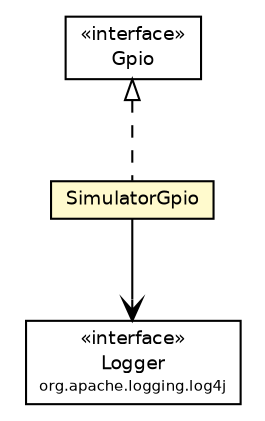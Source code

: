 #!/usr/local/bin/dot
#
# Class diagram 
# Generated by UMLGraph version 5.1 (http://www.umlgraph.org/)
#

digraph G {
	edge [fontname="Helvetica",fontsize=10,labelfontname="Helvetica",labelfontsize=10];
	node [fontname="Helvetica",fontsize=10,shape=plaintext];
	nodesep=0.25;
	ranksep=0.5;
	// com.connectlife.coreserver.gpio.SimulatorGpio
	c2291 [label=<<table title="com.connectlife.coreserver.gpio.SimulatorGpio" border="0" cellborder="1" cellspacing="0" cellpadding="2" port="p" bgcolor="lemonChiffon" href="./SimulatorGpio.html">
		<tr><td><table border="0" cellspacing="0" cellpadding="1">
<tr><td align="center" balign="center"> SimulatorGpio </td></tr>
		</table></td></tr>
		</table>>, fontname="Helvetica", fontcolor="black", fontsize=9.0];
	// com.connectlife.coreserver.gpio.Gpio
	c2292 [label=<<table title="com.connectlife.coreserver.gpio.Gpio" border="0" cellborder="1" cellspacing="0" cellpadding="2" port="p" href="./Gpio.html">
		<tr><td><table border="0" cellspacing="0" cellpadding="1">
<tr><td align="center" balign="center"> &#171;interface&#187; </td></tr>
<tr><td align="center" balign="center"> Gpio </td></tr>
		</table></td></tr>
		</table>>, fontname="Helvetica", fontcolor="black", fontsize=9.0];
	//com.connectlife.coreserver.gpio.SimulatorGpio implements com.connectlife.coreserver.gpio.Gpio
	c2292:p -> c2291:p [dir=back,arrowtail=empty,style=dashed];
	// com.connectlife.coreserver.gpio.SimulatorGpio NAVASSOC org.apache.logging.log4j.Logger
	c2291:p -> c2293:p [taillabel="", label="", headlabel="", fontname="Helvetica", fontcolor="black", fontsize=10.0, color="black", arrowhead=open];
	// org.apache.logging.log4j.Logger
	c2293 [label=<<table title="org.apache.logging.log4j.Logger" border="0" cellborder="1" cellspacing="0" cellpadding="2" port="p" href="http://java.sun.com/j2se/1.4.2/docs/api/org/apache/logging/log4j/Logger.html">
		<tr><td><table border="0" cellspacing="0" cellpadding="1">
<tr><td align="center" balign="center"> &#171;interface&#187; </td></tr>
<tr><td align="center" balign="center"> Logger </td></tr>
<tr><td align="center" balign="center"><font point-size="7.0"> org.apache.logging.log4j </font></td></tr>
		</table></td></tr>
		</table>>, fontname="Helvetica", fontcolor="black", fontsize=9.0];
}

